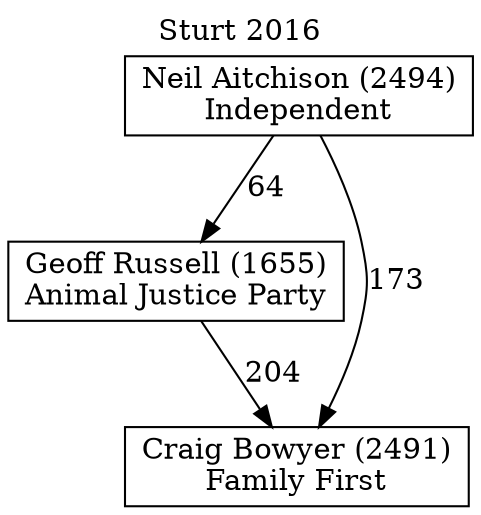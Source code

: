 // House preference flow
digraph "Craig Bowyer (2491)_Sturt_2016" {
	graph [label="Sturt 2016" labelloc=t mclimit=10]
	node [shape=box]
	"Neil Aitchison (2494)" [label="Neil Aitchison (2494)
Independent"]
	"Geoff Russell (1655)" [label="Geoff Russell (1655)
Animal Justice Party"]
	"Craig Bowyer (2491)" [label="Craig Bowyer (2491)
Family First"]
	"Geoff Russell (1655)" -> "Craig Bowyer (2491)" [label=204]
	"Neil Aitchison (2494)" -> "Craig Bowyer (2491)" [label=173]
	"Neil Aitchison (2494)" -> "Geoff Russell (1655)" [label=64]
}
